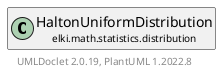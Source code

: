 @startuml
    remove .*\.(Instance|Par|Parameterizer|Factory)$
    set namespaceSeparator none
    hide empty fields
    hide empty methods

    class "<size:14>HaltonUniformDistribution.Par\n<size:10>elki.math.statistics.distribution" as elki.math.statistics.distribution.HaltonUniformDistribution.Par [[HaltonUniformDistribution.Par.html]] {
        {static} +RANDOM_ID: OptionID
        ~min: double
        ~max: double
        ~rnd: RandomFactory
        +configure(Parameterization): void
        +make(): HaltonUniformDistribution
    }

    interface "<size:14>Distribution.Parameterizer\n<size:10>elki.math.statistics.distribution" as elki.math.statistics.distribution.Distribution.Parameterizer [[Distribution.Parameterizer.html]]
    class "<size:14>HaltonUniformDistribution\n<size:10>elki.math.statistics.distribution" as elki.math.statistics.distribution.HaltonUniformDistribution [[HaltonUniformDistribution.html]]

    elki.math.statistics.distribution.Distribution.Parameterizer <|.. elki.math.statistics.distribution.HaltonUniformDistribution.Par
    elki.math.statistics.distribution.HaltonUniformDistribution +-- elki.math.statistics.distribution.HaltonUniformDistribution.Par

    center footer UMLDoclet 2.0.19, PlantUML 1.2022.8
@enduml
